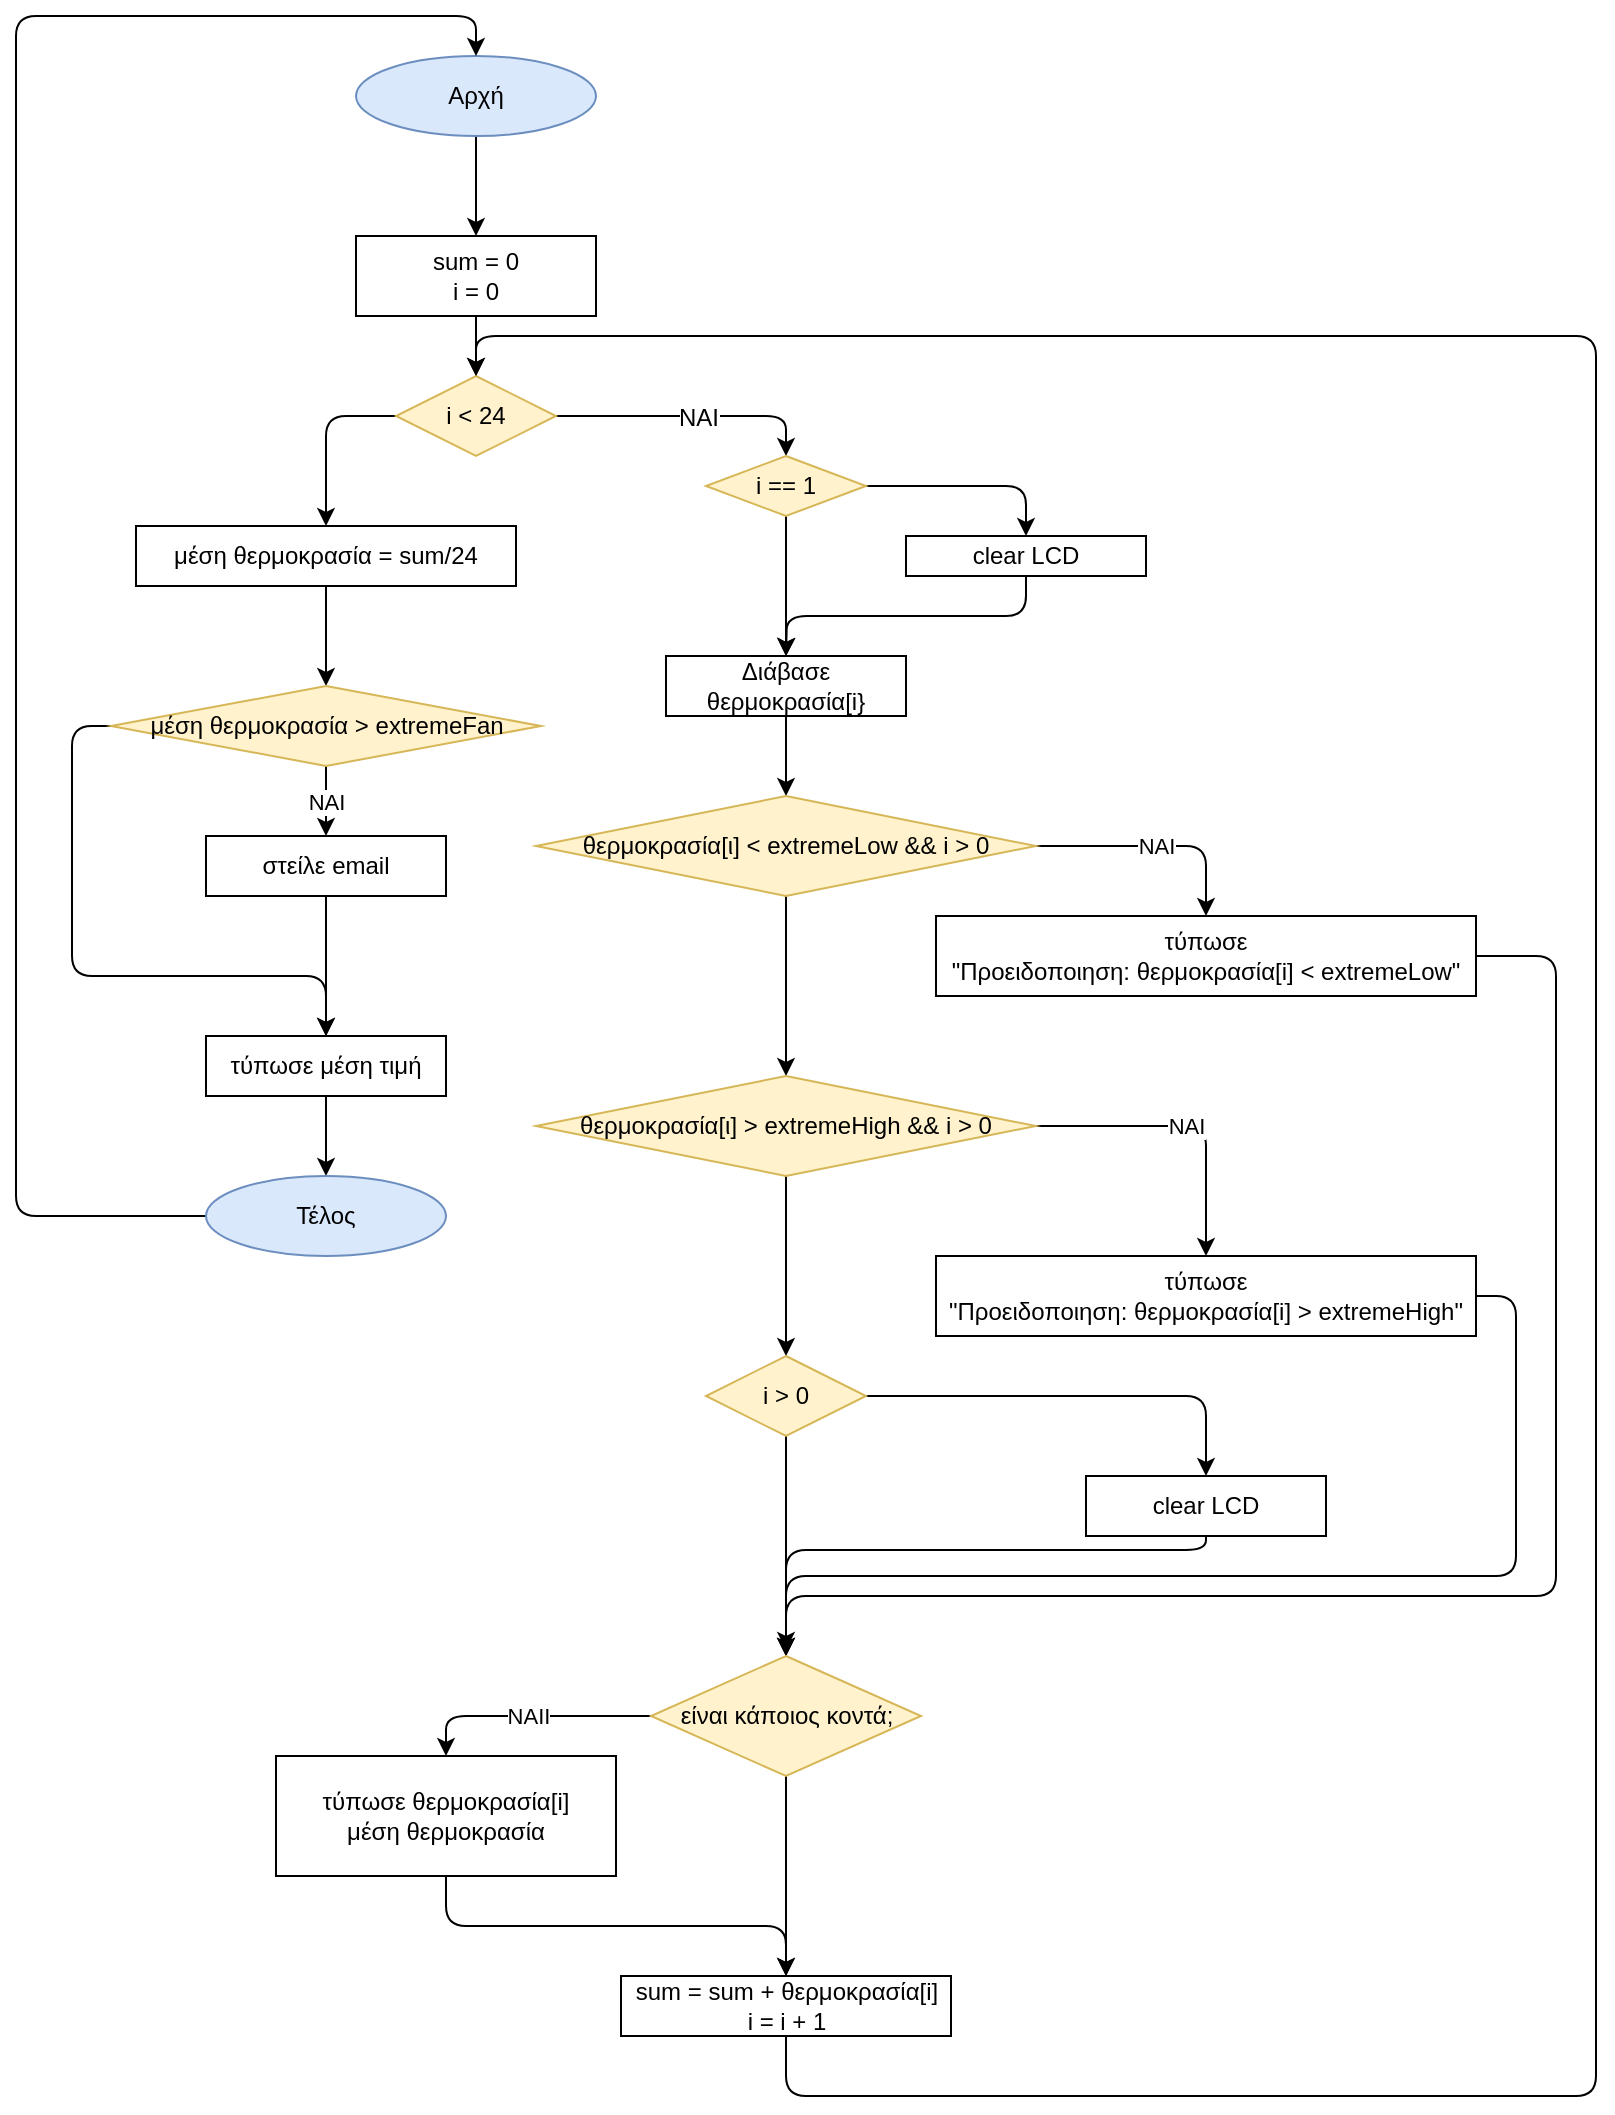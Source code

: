 <mxfile version="10.6.7" type="device"><diagram id="j55bcr7kMSCxv4xWojTk" name="Page-1"><mxGraphModel dx="754" dy="537" grid="1" gridSize="10" guides="1" tooltips="1" connect="1" arrows="1" fold="1" page="1" pageScale="1" pageWidth="827" pageHeight="1169" math="0" shadow="0"><root><mxCell id="0"/><mxCell id="1" parent="0"/><mxCell id="ZPpHKuJrjfHtPOhnc4cW-3" style="edgeStyle=orthogonalEdgeStyle;rounded=0;orthogonalLoop=1;jettySize=auto;html=1;exitX=0.5;exitY=1;exitDx=0;exitDy=0;entryX=0.5;entryY=0;entryDx=0;entryDy=0;" edge="1" parent="1" source="ZPpHKuJrjfHtPOhnc4cW-1" target="ZPpHKuJrjfHtPOhnc4cW-2"><mxGeometry relative="1" as="geometry"/></mxCell><mxCell id="ZPpHKuJrjfHtPOhnc4cW-1" value="Αρχή" style="ellipse;whiteSpace=wrap;html=1;fillColor=#dae8fc;strokeColor=#6c8ebf;" vertex="1" parent="1"><mxGeometry x="200" y="50" width="120" height="40" as="geometry"/></mxCell><mxCell id="ZPpHKuJrjfHtPOhnc4cW-5" style="edgeStyle=orthogonalEdgeStyle;rounded=0;orthogonalLoop=1;jettySize=auto;html=1;exitX=0.5;exitY=1;exitDx=0;exitDy=0;entryX=0.5;entryY=0;entryDx=0;entryDy=0;" edge="1" parent="1" source="ZPpHKuJrjfHtPOhnc4cW-2" target="ZPpHKuJrjfHtPOhnc4cW-4"><mxGeometry relative="1" as="geometry"/></mxCell><mxCell id="ZPpHKuJrjfHtPOhnc4cW-2" value="sum = 0&lt;br&gt;i = 0&lt;br&gt;" style="rounded=0;whiteSpace=wrap;html=1;" vertex="1" parent="1"><mxGeometry x="200" y="140" width="120" height="40" as="geometry"/></mxCell><mxCell id="ZPpHKuJrjfHtPOhnc4cW-7" style="edgeStyle=orthogonalEdgeStyle;rounded=1;orthogonalLoop=1;jettySize=auto;html=1;exitX=1;exitY=0.5;exitDx=0;exitDy=0;entryX=0.5;entryY=0;entryDx=0;entryDy=0;" edge="1" parent="1" source="ZPpHKuJrjfHtPOhnc4cW-4" target="ZPpHKuJrjfHtPOhnc4cW-6"><mxGeometry relative="1" as="geometry"/></mxCell><mxCell id="ZPpHKuJrjfHtPOhnc4cW-8" value="ΝΑΙ" style="text;html=1;resizable=0;points=[];align=center;verticalAlign=middle;labelBackgroundColor=#ffffff;" vertex="1" connectable="0" parent="ZPpHKuJrjfHtPOhnc4cW-7"><mxGeometry x="0.047" y="-1" relative="1" as="geometry"><mxPoint as="offset"/></mxGeometry></mxCell><mxCell id="ZPpHKuJrjfHtPOhnc4cW-39" style="edgeStyle=orthogonalEdgeStyle;rounded=1;orthogonalLoop=1;jettySize=auto;html=1;exitX=0;exitY=0.5;exitDx=0;exitDy=0;" edge="1" parent="1" source="ZPpHKuJrjfHtPOhnc4cW-4" target="ZPpHKuJrjfHtPOhnc4cW-38"><mxGeometry relative="1" as="geometry"/></mxCell><mxCell id="ZPpHKuJrjfHtPOhnc4cW-4" value="i &amp;lt; 24" style="rhombus;whiteSpace=wrap;html=1;fillColor=#fff2cc;strokeColor=#d6b656;" vertex="1" parent="1"><mxGeometry x="220" y="210" width="80" height="40" as="geometry"/></mxCell><mxCell id="ZPpHKuJrjfHtPOhnc4cW-10" style="edgeStyle=orthogonalEdgeStyle;rounded=1;orthogonalLoop=1;jettySize=auto;html=1;exitX=1;exitY=0.5;exitDx=0;exitDy=0;entryX=0.5;entryY=0;entryDx=0;entryDy=0;" edge="1" parent="1" source="ZPpHKuJrjfHtPOhnc4cW-6" target="ZPpHKuJrjfHtPOhnc4cW-9"><mxGeometry relative="1" as="geometry"><Array as="points"><mxPoint x="535" y="265"/></Array></mxGeometry></mxCell><mxCell id="ZPpHKuJrjfHtPOhnc4cW-12" style="edgeStyle=orthogonalEdgeStyle;rounded=1;orthogonalLoop=1;jettySize=auto;html=1;exitX=0.5;exitY=1;exitDx=0;exitDy=0;entryX=0.5;entryY=0;entryDx=0;entryDy=0;" edge="1" parent="1" source="ZPpHKuJrjfHtPOhnc4cW-6" target="ZPpHKuJrjfHtPOhnc4cW-11"><mxGeometry relative="1" as="geometry"/></mxCell><mxCell id="ZPpHKuJrjfHtPOhnc4cW-6" value="i == 1" style="rhombus;whiteSpace=wrap;html=1;fillColor=#fff2cc;strokeColor=#d6b656;" vertex="1" parent="1"><mxGeometry x="375" y="250" width="80" height="30" as="geometry"/></mxCell><mxCell id="ZPpHKuJrjfHtPOhnc4cW-13" style="edgeStyle=orthogonalEdgeStyle;rounded=1;orthogonalLoop=1;jettySize=auto;html=1;exitX=0.5;exitY=1;exitDx=0;exitDy=0;" edge="1" parent="1" source="ZPpHKuJrjfHtPOhnc4cW-9"><mxGeometry relative="1" as="geometry"><mxPoint x="415" y="350" as="targetPoint"/></mxGeometry></mxCell><mxCell id="ZPpHKuJrjfHtPOhnc4cW-9" value="clear LCD" style="rounded=0;whiteSpace=wrap;html=1;" vertex="1" parent="1"><mxGeometry x="475" y="290" width="120" height="20" as="geometry"/></mxCell><mxCell id="ZPpHKuJrjfHtPOhnc4cW-15" style="edgeStyle=orthogonalEdgeStyle;rounded=1;orthogonalLoop=1;jettySize=auto;html=1;exitX=0.5;exitY=1;exitDx=0;exitDy=0;entryX=0.5;entryY=0;entryDx=0;entryDy=0;" edge="1" parent="1" source="ZPpHKuJrjfHtPOhnc4cW-11" target="ZPpHKuJrjfHtPOhnc4cW-14"><mxGeometry relative="1" as="geometry"/></mxCell><mxCell id="ZPpHKuJrjfHtPOhnc4cW-11" value="Διάβασε θερμοκρασία[i}" style="rounded=0;whiteSpace=wrap;html=1;" vertex="1" parent="1"><mxGeometry x="355" y="350" width="120" height="30" as="geometry"/></mxCell><mxCell id="ZPpHKuJrjfHtPOhnc4cW-17" value="ΝΑΙ" style="edgeStyle=orthogonalEdgeStyle;rounded=1;orthogonalLoop=1;jettySize=auto;html=1;exitX=1;exitY=0.5;exitDx=0;exitDy=0;entryX=0.5;entryY=0;entryDx=0;entryDy=0;" edge="1" parent="1" source="ZPpHKuJrjfHtPOhnc4cW-14" target="ZPpHKuJrjfHtPOhnc4cW-16"><mxGeometry relative="1" as="geometry"/></mxCell><mxCell id="ZPpHKuJrjfHtPOhnc4cW-23" style="edgeStyle=orthogonalEdgeStyle;rounded=1;orthogonalLoop=1;jettySize=auto;html=1;exitX=0.5;exitY=1;exitDx=0;exitDy=0;" edge="1" parent="1" source="ZPpHKuJrjfHtPOhnc4cW-14" target="ZPpHKuJrjfHtPOhnc4cW-19"><mxGeometry relative="1" as="geometry"/></mxCell><mxCell id="ZPpHKuJrjfHtPOhnc4cW-14" value="θερμοκρασία[ι] &amp;lt; extremeLow &amp;amp;&amp;amp; i &amp;gt; 0" style="rhombus;whiteSpace=wrap;html=1;fillColor=#fff2cc;strokeColor=#d6b656;" vertex="1" parent="1"><mxGeometry x="290" y="420" width="250" height="50" as="geometry"/></mxCell><mxCell id="ZPpHKuJrjfHtPOhnc4cW-56" style="edgeStyle=orthogonalEdgeStyle;rounded=1;orthogonalLoop=1;jettySize=auto;html=1;exitX=1;exitY=0.5;exitDx=0;exitDy=0;" edge="1" parent="1" source="ZPpHKuJrjfHtPOhnc4cW-16" target="ZPpHKuJrjfHtPOhnc4cW-51"><mxGeometry relative="1" as="geometry"><Array as="points"><mxPoint x="800" y="500"/><mxPoint x="800" y="820"/><mxPoint x="415" y="820"/></Array></mxGeometry></mxCell><mxCell id="ZPpHKuJrjfHtPOhnc4cW-16" value="τύπωσε &lt;br&gt;&quot;Προειδοποιηση: θερμοκρασία[i] &amp;lt; extremeLow&quot;" style="rounded=0;whiteSpace=wrap;html=1;" vertex="1" parent="1"><mxGeometry x="490" y="480" width="270" height="40" as="geometry"/></mxCell><mxCell id="ZPpHKuJrjfHtPOhnc4cW-22" value="NAI" style="edgeStyle=orthogonalEdgeStyle;rounded=1;orthogonalLoop=1;jettySize=auto;html=1;exitX=1;exitY=0.5;exitDx=0;exitDy=0;entryX=0.5;entryY=0;entryDx=0;entryDy=0;" edge="1" parent="1" source="ZPpHKuJrjfHtPOhnc4cW-19" target="ZPpHKuJrjfHtPOhnc4cW-21"><mxGeometry relative="1" as="geometry"/></mxCell><mxCell id="ZPpHKuJrjfHtPOhnc4cW-26" style="edgeStyle=orthogonalEdgeStyle;rounded=1;orthogonalLoop=1;jettySize=auto;html=1;exitX=0.5;exitY=1;exitDx=0;exitDy=0;entryX=0.5;entryY=0;entryDx=0;entryDy=0;" edge="1" parent="1" source="ZPpHKuJrjfHtPOhnc4cW-19" target="ZPpHKuJrjfHtPOhnc4cW-24"><mxGeometry relative="1" as="geometry"/></mxCell><mxCell id="ZPpHKuJrjfHtPOhnc4cW-19" value="θερμοκρασία[ι] &amp;gt; extremeHigh &amp;amp;&amp;amp; i &amp;gt; 0" style="rhombus;whiteSpace=wrap;html=1;fillColor=#fff2cc;strokeColor=#d6b656;" vertex="1" parent="1"><mxGeometry x="290" y="560" width="250" height="50" as="geometry"/></mxCell><mxCell id="ZPpHKuJrjfHtPOhnc4cW-55" style="edgeStyle=orthogonalEdgeStyle;rounded=1;orthogonalLoop=1;jettySize=auto;html=1;exitX=1;exitY=0.5;exitDx=0;exitDy=0;" edge="1" parent="1" source="ZPpHKuJrjfHtPOhnc4cW-21" target="ZPpHKuJrjfHtPOhnc4cW-51"><mxGeometry relative="1" as="geometry"><Array as="points"><mxPoint x="780" y="670"/><mxPoint x="780" y="810"/><mxPoint x="415" y="810"/></Array></mxGeometry></mxCell><mxCell id="ZPpHKuJrjfHtPOhnc4cW-21" value="τύπωσε &lt;br&gt;&quot;Προειδοποιηση: θερμοκρασία[i] &amp;gt; extremeHigh&quot;" style="rounded=0;whiteSpace=wrap;html=1;" vertex="1" parent="1"><mxGeometry x="490" y="650" width="270" height="40" as="geometry"/></mxCell><mxCell id="ZPpHKuJrjfHtPOhnc4cW-27" style="edgeStyle=orthogonalEdgeStyle;rounded=1;orthogonalLoop=1;jettySize=auto;html=1;exitX=1;exitY=0.5;exitDx=0;exitDy=0;" edge="1" parent="1" source="ZPpHKuJrjfHtPOhnc4cW-24" target="ZPpHKuJrjfHtPOhnc4cW-25"><mxGeometry relative="1" as="geometry"/></mxCell><mxCell id="ZPpHKuJrjfHtPOhnc4cW-53" style="edgeStyle=orthogonalEdgeStyle;rounded=1;orthogonalLoop=1;jettySize=auto;html=1;exitX=0.5;exitY=1;exitDx=0;exitDy=0;" edge="1" parent="1" source="ZPpHKuJrjfHtPOhnc4cW-24" target="ZPpHKuJrjfHtPOhnc4cW-51"><mxGeometry relative="1" as="geometry"/></mxCell><mxCell id="ZPpHKuJrjfHtPOhnc4cW-24" value="i &amp;gt; 0" style="rhombus;whiteSpace=wrap;html=1;fillColor=#fff2cc;strokeColor=#d6b656;" vertex="1" parent="1"><mxGeometry x="375" y="700" width="80" height="40" as="geometry"/></mxCell><mxCell id="ZPpHKuJrjfHtPOhnc4cW-54" style="edgeStyle=orthogonalEdgeStyle;rounded=1;orthogonalLoop=1;jettySize=auto;html=1;exitX=0.5;exitY=1;exitDx=0;exitDy=0;" edge="1" parent="1"><mxGeometry relative="1" as="geometry"><mxPoint x="625" y="787" as="sourcePoint"/><mxPoint x="415" y="847" as="targetPoint"/><Array as="points"><mxPoint x="625" y="797"/><mxPoint x="415" y="797"/></Array></mxGeometry></mxCell><mxCell id="ZPpHKuJrjfHtPOhnc4cW-25" value="clear LCD" style="rounded=0;whiteSpace=wrap;html=1;" vertex="1" parent="1"><mxGeometry x="565" y="760" width="120" height="30" as="geometry"/></mxCell><mxCell id="ZPpHKuJrjfHtPOhnc4cW-37" style="edgeStyle=orthogonalEdgeStyle;rounded=1;orthogonalLoop=1;jettySize=auto;html=1;exitX=0.5;exitY=1;exitDx=0;exitDy=0;entryX=0.5;entryY=0;entryDx=0;entryDy=0;" edge="1" parent="1" source="ZPpHKuJrjfHtPOhnc4cW-28" target="ZPpHKuJrjfHtPOhnc4cW-4"><mxGeometry relative="1" as="geometry"><Array as="points"><mxPoint x="415" y="1070"/><mxPoint x="820" y="1070"/><mxPoint x="820" y="190"/><mxPoint x="260" y="190"/></Array></mxGeometry></mxCell><mxCell id="ZPpHKuJrjfHtPOhnc4cW-28" value="sum = sum + θερμοκρασία[i]&lt;br&gt;i = i + 1&lt;br&gt;" style="rounded=0;whiteSpace=wrap;html=1;" vertex="1" parent="1"><mxGeometry x="332.5" y="1010" width="165" height="30" as="geometry"/></mxCell><mxCell id="ZPpHKuJrjfHtPOhnc4cW-41" style="edgeStyle=orthogonalEdgeStyle;rounded=1;orthogonalLoop=1;jettySize=auto;html=1;exitX=0.5;exitY=1;exitDx=0;exitDy=0;entryX=0.5;entryY=0;entryDx=0;entryDy=0;" edge="1" parent="1" source="ZPpHKuJrjfHtPOhnc4cW-38" target="ZPpHKuJrjfHtPOhnc4cW-40"><mxGeometry relative="1" as="geometry"/></mxCell><mxCell id="ZPpHKuJrjfHtPOhnc4cW-38" value="μέση θερμοκρασία = sum/24" style="rounded=0;whiteSpace=wrap;html=1;" vertex="1" parent="1"><mxGeometry x="90" y="285" width="190" height="30" as="geometry"/></mxCell><mxCell id="ZPpHKuJrjfHtPOhnc4cW-44" value="NAI" style="edgeStyle=orthogonalEdgeStyle;rounded=1;orthogonalLoop=1;jettySize=auto;html=1;exitX=0.5;exitY=1;exitDx=0;exitDy=0;entryX=0.5;entryY=0;entryDx=0;entryDy=0;" edge="1" parent="1" source="ZPpHKuJrjfHtPOhnc4cW-40" target="ZPpHKuJrjfHtPOhnc4cW-42"><mxGeometry relative="1" as="geometry"/></mxCell><mxCell id="ZPpHKuJrjfHtPOhnc4cW-47" style="edgeStyle=orthogonalEdgeStyle;rounded=1;orthogonalLoop=1;jettySize=auto;html=1;exitX=0;exitY=0.5;exitDx=0;exitDy=0;entryX=0.5;entryY=0;entryDx=0;entryDy=0;" edge="1" parent="1" source="ZPpHKuJrjfHtPOhnc4cW-40" target="ZPpHKuJrjfHtPOhnc4cW-45"><mxGeometry relative="1" as="geometry"><Array as="points"><mxPoint x="58" y="385"/><mxPoint x="58" y="510"/><mxPoint x="185" y="510"/></Array></mxGeometry></mxCell><mxCell id="ZPpHKuJrjfHtPOhnc4cW-40" value="μέση θερμοκρασία &amp;gt; extremeFan" style="rhombus;whiteSpace=wrap;html=1;fillColor=#fff2cc;strokeColor=#d6b656;" vertex="1" parent="1"><mxGeometry x="77.5" y="365" width="215" height="40" as="geometry"/></mxCell><mxCell id="ZPpHKuJrjfHtPOhnc4cW-46" style="edgeStyle=orthogonalEdgeStyle;rounded=1;orthogonalLoop=1;jettySize=auto;html=1;exitX=0.5;exitY=1;exitDx=0;exitDy=0;entryX=0.5;entryY=0;entryDx=0;entryDy=0;" edge="1" parent="1" source="ZPpHKuJrjfHtPOhnc4cW-42" target="ZPpHKuJrjfHtPOhnc4cW-45"><mxGeometry relative="1" as="geometry"/></mxCell><mxCell id="ZPpHKuJrjfHtPOhnc4cW-42" value="στείλε email" style="rounded=0;whiteSpace=wrap;html=1;" vertex="1" parent="1"><mxGeometry x="125" y="440" width="120" height="30" as="geometry"/></mxCell><mxCell id="ZPpHKuJrjfHtPOhnc4cW-49" style="edgeStyle=orthogonalEdgeStyle;rounded=1;orthogonalLoop=1;jettySize=auto;html=1;exitX=0.5;exitY=1;exitDx=0;exitDy=0;" edge="1" parent="1" source="ZPpHKuJrjfHtPOhnc4cW-45" target="ZPpHKuJrjfHtPOhnc4cW-48"><mxGeometry relative="1" as="geometry"/></mxCell><mxCell id="ZPpHKuJrjfHtPOhnc4cW-45" value="τύπωσε μέση τιμή" style="rounded=0;whiteSpace=wrap;html=1;" vertex="1" parent="1"><mxGeometry x="125" y="540" width="120" height="30" as="geometry"/></mxCell><mxCell id="ZPpHKuJrjfHtPOhnc4cW-50" style="edgeStyle=orthogonalEdgeStyle;rounded=1;orthogonalLoop=1;jettySize=auto;html=1;exitX=0;exitY=0.5;exitDx=0;exitDy=0;entryX=0.5;entryY=0;entryDx=0;entryDy=0;" edge="1" parent="1" source="ZPpHKuJrjfHtPOhnc4cW-48" target="ZPpHKuJrjfHtPOhnc4cW-1"><mxGeometry relative="1" as="geometry"><Array as="points"><mxPoint x="30" y="630"/><mxPoint x="30" y="30"/><mxPoint x="260" y="30"/></Array></mxGeometry></mxCell><mxCell id="ZPpHKuJrjfHtPOhnc4cW-48" value="Τέλος" style="ellipse;whiteSpace=wrap;html=1;fillColor=#dae8fc;strokeColor=#6c8ebf;" vertex="1" parent="1"><mxGeometry x="125" y="610" width="120" height="40" as="geometry"/></mxCell><mxCell id="ZPpHKuJrjfHtPOhnc4cW-57" value="ΝΑΙΙ" style="edgeStyle=orthogonalEdgeStyle;rounded=1;orthogonalLoop=1;jettySize=auto;html=1;exitX=0;exitY=0.5;exitDx=0;exitDy=0;entryX=0.5;entryY=0;entryDx=0;entryDy=0;" edge="1" parent="1" source="ZPpHKuJrjfHtPOhnc4cW-51" target="ZPpHKuJrjfHtPOhnc4cW-52"><mxGeometry relative="1" as="geometry"/></mxCell><mxCell id="ZPpHKuJrjfHtPOhnc4cW-59" style="edgeStyle=orthogonalEdgeStyle;rounded=1;orthogonalLoop=1;jettySize=auto;html=1;exitX=0.5;exitY=1;exitDx=0;exitDy=0;" edge="1" parent="1" source="ZPpHKuJrjfHtPOhnc4cW-51" target="ZPpHKuJrjfHtPOhnc4cW-28"><mxGeometry relative="1" as="geometry"/></mxCell><mxCell id="ZPpHKuJrjfHtPOhnc4cW-51" value="είναι κάποιος κοντά;" style="rhombus;whiteSpace=wrap;html=1;fillColor=#fff2cc;strokeColor=#d6b656;" vertex="1" parent="1"><mxGeometry x="347.5" y="850" width="135" height="60" as="geometry"/></mxCell><mxCell id="ZPpHKuJrjfHtPOhnc4cW-58" style="edgeStyle=orthogonalEdgeStyle;rounded=1;orthogonalLoop=1;jettySize=auto;html=1;exitX=0.5;exitY=1;exitDx=0;exitDy=0;" edge="1" parent="1" source="ZPpHKuJrjfHtPOhnc4cW-52" target="ZPpHKuJrjfHtPOhnc4cW-28"><mxGeometry relative="1" as="geometry"/></mxCell><mxCell id="ZPpHKuJrjfHtPOhnc4cW-52" value="τύπωσε θερμοκρασία[i]&lt;br&gt;μέση θερμοκρασία&lt;br&gt;" style="rounded=0;whiteSpace=wrap;html=1;" vertex="1" parent="1"><mxGeometry x="160" y="900" width="170" height="60" as="geometry"/></mxCell></root></mxGraphModel></diagram></mxfile>